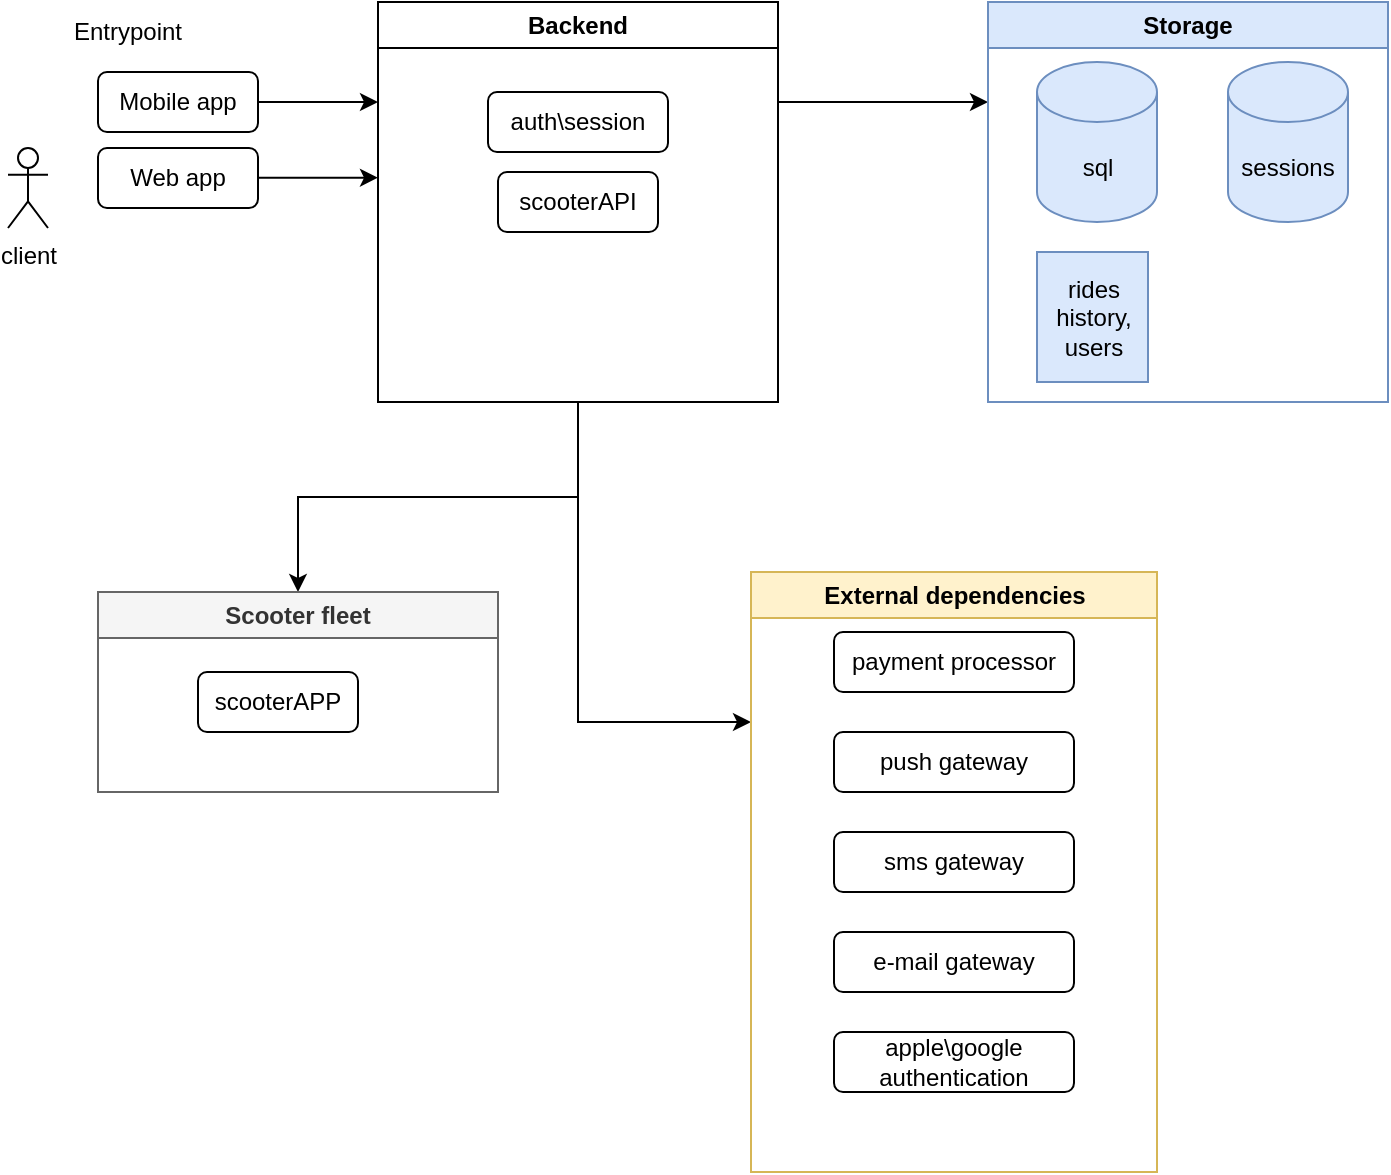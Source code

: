 <mxfile version="21.6.5" type="github">
  <diagram name="Page-1" id="Am2LJb5aJQRjsUZjBQBN">
    <mxGraphModel dx="872" dy="561" grid="1" gridSize="10" guides="1" tooltips="1" connect="1" arrows="1" fold="1" page="1" pageScale="1" pageWidth="827" pageHeight="1169" background="none" math="0" shadow="0">
      <root>
        <mxCell id="0" />
        <mxCell id="1" parent="0" />
        <mxCell id="q9BPsh-HXrNiZBPe5cC2-1" value="client" style="shape=umlActor;verticalLabelPosition=bottom;verticalAlign=top;html=1;outlineConnect=0;" parent="1" vertex="1">
          <mxGeometry x="10" y="108" width="20" height="40" as="geometry" />
        </mxCell>
        <mxCell id="q9BPsh-HXrNiZBPe5cC2-9" value="auth\session" style="rounded=1;whiteSpace=wrap;html=1;" parent="1" vertex="1">
          <mxGeometry x="250" y="80" width="90" height="30" as="geometry" />
        </mxCell>
        <mxCell id="q9BPsh-HXrNiZBPe5cC2-12" value="scooterAPI" style="rounded=1;whiteSpace=wrap;html=1;" parent="1" vertex="1">
          <mxGeometry x="255" y="120" width="80" height="30" as="geometry" />
        </mxCell>
        <mxCell id="q9BPsh-HXrNiZBPe5cC2-15" value="payment processor" style="rounded=1;whiteSpace=wrap;html=1;" parent="1" vertex="1">
          <mxGeometry x="423" y="350" width="120" height="30" as="geometry" />
        </mxCell>
        <mxCell id="q9BPsh-HXrNiZBPe5cC2-16" value="push gateway" style="rounded=1;whiteSpace=wrap;html=1;" parent="1" vertex="1">
          <mxGeometry x="423" y="400" width="120" height="30" as="geometry" />
        </mxCell>
        <mxCell id="q9BPsh-HXrNiZBPe5cC2-17" value="sms gateway" style="rounded=1;whiteSpace=wrap;html=1;" parent="1" vertex="1">
          <mxGeometry x="423" y="450" width="120" height="30" as="geometry" />
        </mxCell>
        <mxCell id="q9BPsh-HXrNiZBPe5cC2-20" value="e-mail gateway" style="rounded=1;whiteSpace=wrap;html=1;" parent="1" vertex="1">
          <mxGeometry x="423" y="500" width="120" height="30" as="geometry" />
        </mxCell>
        <mxCell id="fov3lNXXls2dyVqmJNGs-18" style="edgeStyle=orthogonalEdgeStyle;rounded=0;orthogonalLoop=1;jettySize=auto;html=1;exitX=1;exitY=0.25;exitDx=0;exitDy=0;entryX=0;entryY=0.25;entryDx=0;entryDy=0;" parent="1" source="fov3lNXXls2dyVqmJNGs-4" target="fov3lNXXls2dyVqmJNGs-16" edge="1">
          <mxGeometry relative="1" as="geometry" />
        </mxCell>
        <mxCell id="fov3lNXXls2dyVqmJNGs-19" style="edgeStyle=orthogonalEdgeStyle;rounded=0;orthogonalLoop=1;jettySize=auto;html=1;exitX=0.5;exitY=1;exitDx=0;exitDy=0;entryX=0;entryY=0.25;entryDx=0;entryDy=0;" parent="1" source="fov3lNXXls2dyVqmJNGs-4" target="fov3lNXXls2dyVqmJNGs-5" edge="1">
          <mxGeometry relative="1" as="geometry" />
        </mxCell>
        <mxCell id="fov3lNXXls2dyVqmJNGs-24" style="edgeStyle=orthogonalEdgeStyle;rounded=0;orthogonalLoop=1;jettySize=auto;html=1;" parent="1" source="fov3lNXXls2dyVqmJNGs-4" target="fov3lNXXls2dyVqmJNGs-23" edge="1">
          <mxGeometry relative="1" as="geometry" />
        </mxCell>
        <mxCell id="fov3lNXXls2dyVqmJNGs-4" value="Backend" style="swimlane;whiteSpace=wrap;html=1;" parent="1" vertex="1">
          <mxGeometry x="195" y="35" width="200" height="200" as="geometry" />
        </mxCell>
        <mxCell id="fov3lNXXls2dyVqmJNGs-5" value="External dependencies" style="swimlane;whiteSpace=wrap;html=1;fillColor=#fff2cc;strokeColor=#d6b656;" parent="1" vertex="1">
          <mxGeometry x="381.5" y="320" width="203" height="300" as="geometry">
            <mxRectangle x="381.5" y="320" width="170" height="30" as="alternateBounds" />
          </mxGeometry>
        </mxCell>
        <mxCell id="fov3lNXXls2dyVqmJNGs-15" value="apple\google authentication" style="rounded=1;whiteSpace=wrap;html=1;" parent="fov3lNXXls2dyVqmJNGs-5" vertex="1">
          <mxGeometry x="41.5" y="230" width="120" height="30" as="geometry" />
        </mxCell>
        <mxCell id="fov3lNXXls2dyVqmJNGs-7" value="Entrypoint" style="text;html=1;strokeColor=none;fillColor=none;align=center;verticalAlign=middle;whiteSpace=wrap;rounded=0;" parent="1" vertex="1">
          <mxGeometry x="40" y="35" width="60" height="30" as="geometry" />
        </mxCell>
        <mxCell id="fov3lNXXls2dyVqmJNGs-16" value="Storage" style="swimlane;whiteSpace=wrap;html=1;fillColor=#dae8fc;strokeColor=#6c8ebf;" parent="1" vertex="1">
          <mxGeometry x="500" y="35" width="200" height="200" as="geometry" />
        </mxCell>
        <mxCell id="fov3lNXXls2dyVqmJNGs-20" value="sql" style="shape=cylinder3;whiteSpace=wrap;html=1;boundedLbl=1;backgroundOutline=1;size=15;fillColor=#dae8fc;strokeColor=#6c8ebf;" parent="fov3lNXXls2dyVqmJNGs-16" vertex="1">
          <mxGeometry x="24.5" y="30" width="60" height="80" as="geometry" />
        </mxCell>
        <mxCell id="fov3lNXXls2dyVqmJNGs-21" value="rides history, users" style="text;html=1;strokeColor=#6c8ebf;fillColor=#dae8fc;align=center;verticalAlign=middle;whiteSpace=wrap;rounded=0;" parent="fov3lNXXls2dyVqmJNGs-16" vertex="1">
          <mxGeometry x="24.5" y="125" width="55.5" height="65" as="geometry" />
        </mxCell>
        <mxCell id="fov3lNXXls2dyVqmJNGs-22" value="sessions" style="shape=cylinder3;whiteSpace=wrap;html=1;boundedLbl=1;backgroundOutline=1;size=15;fillColor=#dae8fc;strokeColor=#6c8ebf;" parent="fov3lNXXls2dyVqmJNGs-16" vertex="1">
          <mxGeometry x="120" y="30" width="60" height="80" as="geometry" />
        </mxCell>
        <mxCell id="fov3lNXXls2dyVqmJNGs-23" value="Scooter fleet" style="swimlane;whiteSpace=wrap;html=1;fillColor=#f5f5f5;fontColor=#333333;strokeColor=#666666;" parent="1" vertex="1">
          <mxGeometry x="55" y="330" width="200" height="100" as="geometry" />
        </mxCell>
        <mxCell id="fov3lNXXls2dyVqmJNGs-25" value="scooterAPP" style="rounded=1;whiteSpace=wrap;html=1;" parent="fov3lNXXls2dyVqmJNGs-23" vertex="1">
          <mxGeometry x="50" y="40" width="80" height="30" as="geometry" />
        </mxCell>
        <mxCell id="jEuPSRCKbk75IKp-VqIB-9" style="edgeStyle=orthogonalEdgeStyle;rounded=0;orthogonalLoop=1;jettySize=auto;html=1;entryX=0;entryY=0.25;entryDx=0;entryDy=0;" edge="1" parent="1" source="jEuPSRCKbk75IKp-VqIB-5" target="fov3lNXXls2dyVqmJNGs-4">
          <mxGeometry relative="1" as="geometry" />
        </mxCell>
        <mxCell id="jEuPSRCKbk75IKp-VqIB-5" value="Mobile app" style="rounded=1;whiteSpace=wrap;html=1;" vertex="1" parent="1">
          <mxGeometry x="55" y="70" width="80" height="30" as="geometry" />
        </mxCell>
        <mxCell id="jEuPSRCKbk75IKp-VqIB-6" value="Web app" style="rounded=1;whiteSpace=wrap;html=1;" vertex="1" parent="1">
          <mxGeometry x="55" y="108" width="80" height="30" as="geometry" />
        </mxCell>
        <mxCell id="jEuPSRCKbk75IKp-VqIB-13" style="edgeStyle=orthogonalEdgeStyle;rounded=0;orthogonalLoop=1;jettySize=auto;html=1;entryX=0;entryY=0.25;entryDx=0;entryDy=0;" edge="1" parent="1">
          <mxGeometry relative="1" as="geometry">
            <mxPoint x="135" y="122.86" as="sourcePoint" />
            <mxPoint x="195" y="122.86" as="targetPoint" />
          </mxGeometry>
        </mxCell>
      </root>
    </mxGraphModel>
  </diagram>
</mxfile>
